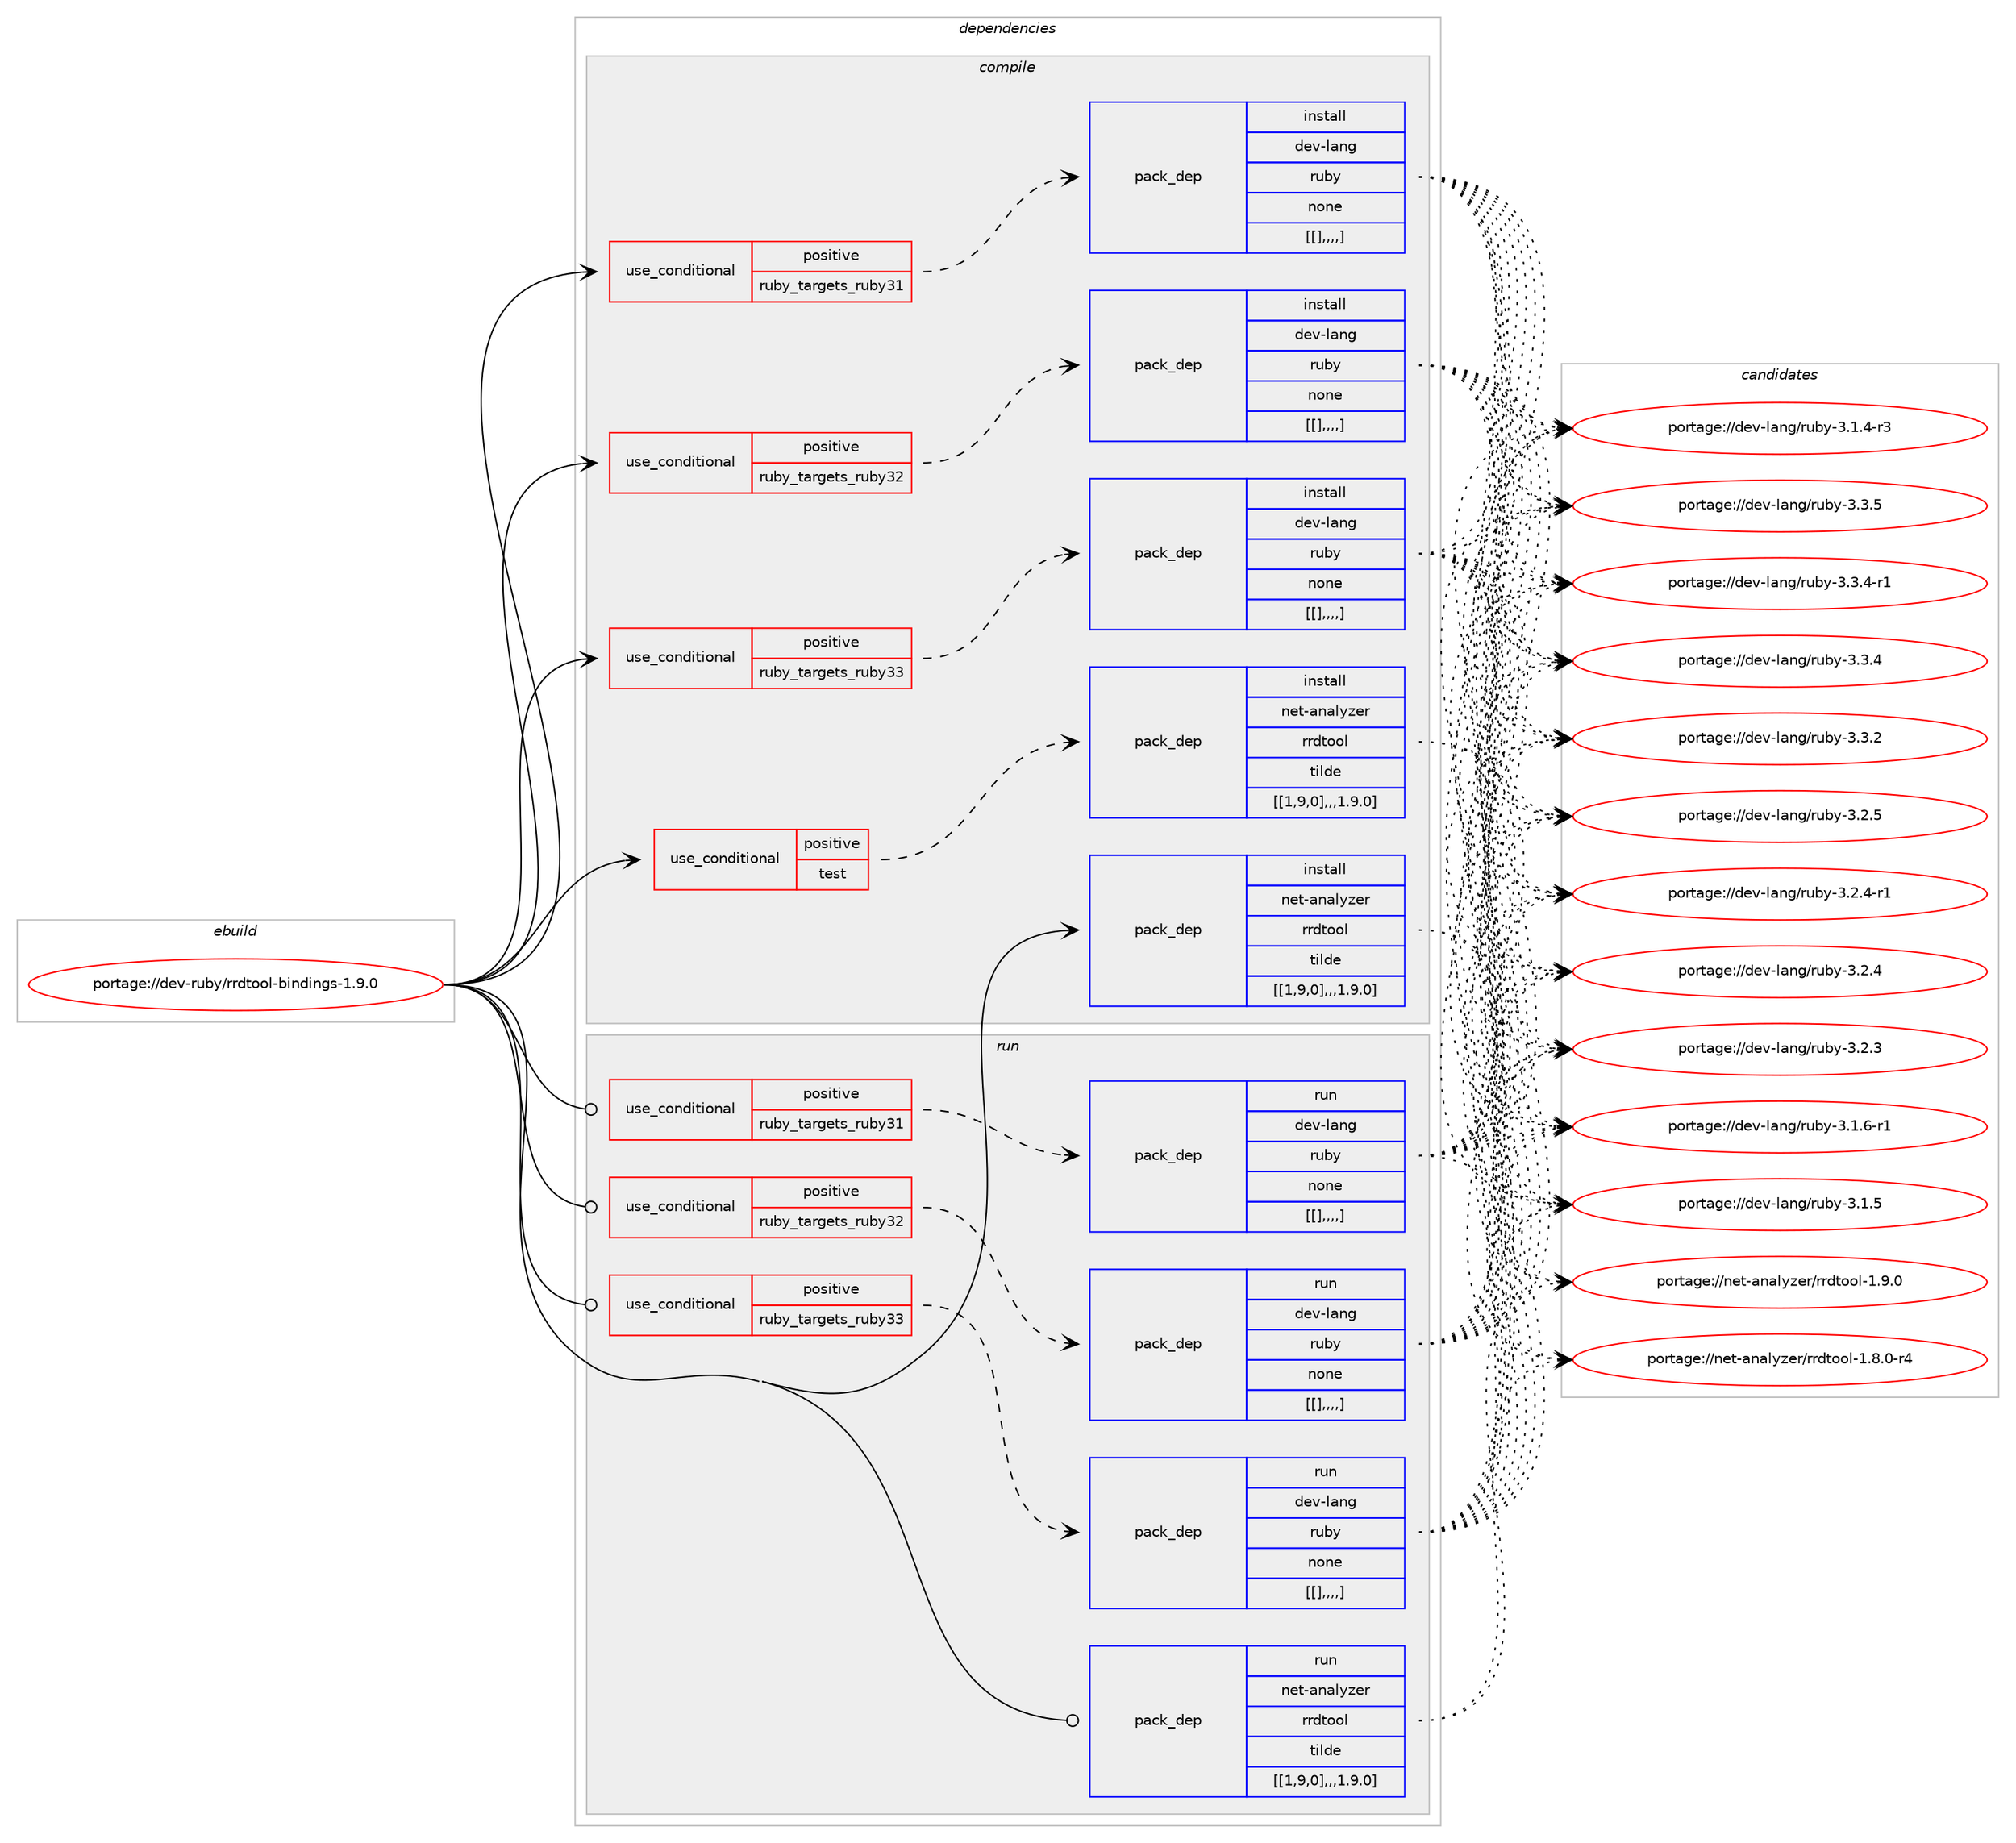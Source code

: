 digraph prolog {

# *************
# Graph options
# *************

newrank=true;
concentrate=true;
compound=true;
graph [rankdir=LR,fontname=Helvetica,fontsize=10,ranksep=1.5];#, ranksep=2.5, nodesep=0.2];
edge  [arrowhead=vee];
node  [fontname=Helvetica,fontsize=10];

# **********
# The ebuild
# **********

subgraph cluster_leftcol {
color=gray;
label=<<i>ebuild</i>>;
id [label="portage://dev-ruby/rrdtool-bindings-1.9.0", color=red, width=4, href="../dev-ruby/rrdtool-bindings-1.9.0.svg"];
}

# ****************
# The dependencies
# ****************

subgraph cluster_midcol {
color=gray;
label=<<i>dependencies</i>>;
subgraph cluster_compile {
fillcolor="#eeeeee";
style=filled;
label=<<i>compile</i>>;
subgraph cond56327 {
dependency202543 [label=<<TABLE BORDER="0" CELLBORDER="1" CELLSPACING="0" CELLPADDING="4"><TR><TD ROWSPAN="3" CELLPADDING="10">use_conditional</TD></TR><TR><TD>positive</TD></TR><TR><TD>ruby_targets_ruby31</TD></TR></TABLE>>, shape=none, color=red];
subgraph pack144860 {
dependency202544 [label=<<TABLE BORDER="0" CELLBORDER="1" CELLSPACING="0" CELLPADDING="4" WIDTH="220"><TR><TD ROWSPAN="6" CELLPADDING="30">pack_dep</TD></TR><TR><TD WIDTH="110">install</TD></TR><TR><TD>dev-lang</TD></TR><TR><TD>ruby</TD></TR><TR><TD>none</TD></TR><TR><TD>[[],,,,]</TD></TR></TABLE>>, shape=none, color=blue];
}
dependency202543:e -> dependency202544:w [weight=20,style="dashed",arrowhead="vee"];
}
id:e -> dependency202543:w [weight=20,style="solid",arrowhead="vee"];
subgraph cond56328 {
dependency202545 [label=<<TABLE BORDER="0" CELLBORDER="1" CELLSPACING="0" CELLPADDING="4"><TR><TD ROWSPAN="3" CELLPADDING="10">use_conditional</TD></TR><TR><TD>positive</TD></TR><TR><TD>ruby_targets_ruby32</TD></TR></TABLE>>, shape=none, color=red];
subgraph pack144861 {
dependency202546 [label=<<TABLE BORDER="0" CELLBORDER="1" CELLSPACING="0" CELLPADDING="4" WIDTH="220"><TR><TD ROWSPAN="6" CELLPADDING="30">pack_dep</TD></TR><TR><TD WIDTH="110">install</TD></TR><TR><TD>dev-lang</TD></TR><TR><TD>ruby</TD></TR><TR><TD>none</TD></TR><TR><TD>[[],,,,]</TD></TR></TABLE>>, shape=none, color=blue];
}
dependency202545:e -> dependency202546:w [weight=20,style="dashed",arrowhead="vee"];
}
id:e -> dependency202545:w [weight=20,style="solid",arrowhead="vee"];
subgraph cond56329 {
dependency202547 [label=<<TABLE BORDER="0" CELLBORDER="1" CELLSPACING="0" CELLPADDING="4"><TR><TD ROWSPAN="3" CELLPADDING="10">use_conditional</TD></TR><TR><TD>positive</TD></TR><TR><TD>ruby_targets_ruby33</TD></TR></TABLE>>, shape=none, color=red];
subgraph pack144862 {
dependency202548 [label=<<TABLE BORDER="0" CELLBORDER="1" CELLSPACING="0" CELLPADDING="4" WIDTH="220"><TR><TD ROWSPAN="6" CELLPADDING="30">pack_dep</TD></TR><TR><TD WIDTH="110">install</TD></TR><TR><TD>dev-lang</TD></TR><TR><TD>ruby</TD></TR><TR><TD>none</TD></TR><TR><TD>[[],,,,]</TD></TR></TABLE>>, shape=none, color=blue];
}
dependency202547:e -> dependency202548:w [weight=20,style="dashed",arrowhead="vee"];
}
id:e -> dependency202547:w [weight=20,style="solid",arrowhead="vee"];
subgraph cond56330 {
dependency202549 [label=<<TABLE BORDER="0" CELLBORDER="1" CELLSPACING="0" CELLPADDING="4"><TR><TD ROWSPAN="3" CELLPADDING="10">use_conditional</TD></TR><TR><TD>positive</TD></TR><TR><TD>test</TD></TR></TABLE>>, shape=none, color=red];
subgraph pack144863 {
dependency202550 [label=<<TABLE BORDER="0" CELLBORDER="1" CELLSPACING="0" CELLPADDING="4" WIDTH="220"><TR><TD ROWSPAN="6" CELLPADDING="30">pack_dep</TD></TR><TR><TD WIDTH="110">install</TD></TR><TR><TD>net-analyzer</TD></TR><TR><TD>rrdtool</TD></TR><TR><TD>tilde</TD></TR><TR><TD>[[1,9,0],,,1.9.0]</TD></TR></TABLE>>, shape=none, color=blue];
}
dependency202549:e -> dependency202550:w [weight=20,style="dashed",arrowhead="vee"];
}
id:e -> dependency202549:w [weight=20,style="solid",arrowhead="vee"];
subgraph pack144864 {
dependency202551 [label=<<TABLE BORDER="0" CELLBORDER="1" CELLSPACING="0" CELLPADDING="4" WIDTH="220"><TR><TD ROWSPAN="6" CELLPADDING="30">pack_dep</TD></TR><TR><TD WIDTH="110">install</TD></TR><TR><TD>net-analyzer</TD></TR><TR><TD>rrdtool</TD></TR><TR><TD>tilde</TD></TR><TR><TD>[[1,9,0],,,1.9.0]</TD></TR></TABLE>>, shape=none, color=blue];
}
id:e -> dependency202551:w [weight=20,style="solid",arrowhead="vee"];
}
subgraph cluster_compileandrun {
fillcolor="#eeeeee";
style=filled;
label=<<i>compile and run</i>>;
}
subgraph cluster_run {
fillcolor="#eeeeee";
style=filled;
label=<<i>run</i>>;
subgraph cond56331 {
dependency202552 [label=<<TABLE BORDER="0" CELLBORDER="1" CELLSPACING="0" CELLPADDING="4"><TR><TD ROWSPAN="3" CELLPADDING="10">use_conditional</TD></TR><TR><TD>positive</TD></TR><TR><TD>ruby_targets_ruby31</TD></TR></TABLE>>, shape=none, color=red];
subgraph pack144865 {
dependency202553 [label=<<TABLE BORDER="0" CELLBORDER="1" CELLSPACING="0" CELLPADDING="4" WIDTH="220"><TR><TD ROWSPAN="6" CELLPADDING="30">pack_dep</TD></TR><TR><TD WIDTH="110">run</TD></TR><TR><TD>dev-lang</TD></TR><TR><TD>ruby</TD></TR><TR><TD>none</TD></TR><TR><TD>[[],,,,]</TD></TR></TABLE>>, shape=none, color=blue];
}
dependency202552:e -> dependency202553:w [weight=20,style="dashed",arrowhead="vee"];
}
id:e -> dependency202552:w [weight=20,style="solid",arrowhead="odot"];
subgraph cond56332 {
dependency202554 [label=<<TABLE BORDER="0" CELLBORDER="1" CELLSPACING="0" CELLPADDING="4"><TR><TD ROWSPAN="3" CELLPADDING="10">use_conditional</TD></TR><TR><TD>positive</TD></TR><TR><TD>ruby_targets_ruby32</TD></TR></TABLE>>, shape=none, color=red];
subgraph pack144866 {
dependency202555 [label=<<TABLE BORDER="0" CELLBORDER="1" CELLSPACING="0" CELLPADDING="4" WIDTH="220"><TR><TD ROWSPAN="6" CELLPADDING="30">pack_dep</TD></TR><TR><TD WIDTH="110">run</TD></TR><TR><TD>dev-lang</TD></TR><TR><TD>ruby</TD></TR><TR><TD>none</TD></TR><TR><TD>[[],,,,]</TD></TR></TABLE>>, shape=none, color=blue];
}
dependency202554:e -> dependency202555:w [weight=20,style="dashed",arrowhead="vee"];
}
id:e -> dependency202554:w [weight=20,style="solid",arrowhead="odot"];
subgraph cond56333 {
dependency202556 [label=<<TABLE BORDER="0" CELLBORDER="1" CELLSPACING="0" CELLPADDING="4"><TR><TD ROWSPAN="3" CELLPADDING="10">use_conditional</TD></TR><TR><TD>positive</TD></TR><TR><TD>ruby_targets_ruby33</TD></TR></TABLE>>, shape=none, color=red];
subgraph pack144867 {
dependency202557 [label=<<TABLE BORDER="0" CELLBORDER="1" CELLSPACING="0" CELLPADDING="4" WIDTH="220"><TR><TD ROWSPAN="6" CELLPADDING="30">pack_dep</TD></TR><TR><TD WIDTH="110">run</TD></TR><TR><TD>dev-lang</TD></TR><TR><TD>ruby</TD></TR><TR><TD>none</TD></TR><TR><TD>[[],,,,]</TD></TR></TABLE>>, shape=none, color=blue];
}
dependency202556:e -> dependency202557:w [weight=20,style="dashed",arrowhead="vee"];
}
id:e -> dependency202556:w [weight=20,style="solid",arrowhead="odot"];
subgraph pack144868 {
dependency202558 [label=<<TABLE BORDER="0" CELLBORDER="1" CELLSPACING="0" CELLPADDING="4" WIDTH="220"><TR><TD ROWSPAN="6" CELLPADDING="30">pack_dep</TD></TR><TR><TD WIDTH="110">run</TD></TR><TR><TD>net-analyzer</TD></TR><TR><TD>rrdtool</TD></TR><TR><TD>tilde</TD></TR><TR><TD>[[1,9,0],,,1.9.0]</TD></TR></TABLE>>, shape=none, color=blue];
}
id:e -> dependency202558:w [weight=20,style="solid",arrowhead="odot"];
}
}

# **************
# The candidates
# **************

subgraph cluster_choices {
rank=same;
color=gray;
label=<<i>candidates</i>>;

subgraph choice144860 {
color=black;
nodesep=1;
choice10010111845108971101034711411798121455146514653 [label="portage://dev-lang/ruby-3.3.5", color=red, width=4,href="../dev-lang/ruby-3.3.5.svg"];
choice100101118451089711010347114117981214551465146524511449 [label="portage://dev-lang/ruby-3.3.4-r1", color=red, width=4,href="../dev-lang/ruby-3.3.4-r1.svg"];
choice10010111845108971101034711411798121455146514652 [label="portage://dev-lang/ruby-3.3.4", color=red, width=4,href="../dev-lang/ruby-3.3.4.svg"];
choice10010111845108971101034711411798121455146514650 [label="portage://dev-lang/ruby-3.3.2", color=red, width=4,href="../dev-lang/ruby-3.3.2.svg"];
choice10010111845108971101034711411798121455146504653 [label="portage://dev-lang/ruby-3.2.5", color=red, width=4,href="../dev-lang/ruby-3.2.5.svg"];
choice100101118451089711010347114117981214551465046524511449 [label="portage://dev-lang/ruby-3.2.4-r1", color=red, width=4,href="../dev-lang/ruby-3.2.4-r1.svg"];
choice10010111845108971101034711411798121455146504652 [label="portage://dev-lang/ruby-3.2.4", color=red, width=4,href="../dev-lang/ruby-3.2.4.svg"];
choice10010111845108971101034711411798121455146504651 [label="portage://dev-lang/ruby-3.2.3", color=red, width=4,href="../dev-lang/ruby-3.2.3.svg"];
choice100101118451089711010347114117981214551464946544511449 [label="portage://dev-lang/ruby-3.1.6-r1", color=red, width=4,href="../dev-lang/ruby-3.1.6-r1.svg"];
choice10010111845108971101034711411798121455146494653 [label="portage://dev-lang/ruby-3.1.5", color=red, width=4,href="../dev-lang/ruby-3.1.5.svg"];
choice100101118451089711010347114117981214551464946524511451 [label="portage://dev-lang/ruby-3.1.4-r3", color=red, width=4,href="../dev-lang/ruby-3.1.4-r3.svg"];
dependency202544:e -> choice10010111845108971101034711411798121455146514653:w [style=dotted,weight="100"];
dependency202544:e -> choice100101118451089711010347114117981214551465146524511449:w [style=dotted,weight="100"];
dependency202544:e -> choice10010111845108971101034711411798121455146514652:w [style=dotted,weight="100"];
dependency202544:e -> choice10010111845108971101034711411798121455146514650:w [style=dotted,weight="100"];
dependency202544:e -> choice10010111845108971101034711411798121455146504653:w [style=dotted,weight="100"];
dependency202544:e -> choice100101118451089711010347114117981214551465046524511449:w [style=dotted,weight="100"];
dependency202544:e -> choice10010111845108971101034711411798121455146504652:w [style=dotted,weight="100"];
dependency202544:e -> choice10010111845108971101034711411798121455146504651:w [style=dotted,weight="100"];
dependency202544:e -> choice100101118451089711010347114117981214551464946544511449:w [style=dotted,weight="100"];
dependency202544:e -> choice10010111845108971101034711411798121455146494653:w [style=dotted,weight="100"];
dependency202544:e -> choice100101118451089711010347114117981214551464946524511451:w [style=dotted,weight="100"];
}
subgraph choice144861 {
color=black;
nodesep=1;
choice10010111845108971101034711411798121455146514653 [label="portage://dev-lang/ruby-3.3.5", color=red, width=4,href="../dev-lang/ruby-3.3.5.svg"];
choice100101118451089711010347114117981214551465146524511449 [label="portage://dev-lang/ruby-3.3.4-r1", color=red, width=4,href="../dev-lang/ruby-3.3.4-r1.svg"];
choice10010111845108971101034711411798121455146514652 [label="portage://dev-lang/ruby-3.3.4", color=red, width=4,href="../dev-lang/ruby-3.3.4.svg"];
choice10010111845108971101034711411798121455146514650 [label="portage://dev-lang/ruby-3.3.2", color=red, width=4,href="../dev-lang/ruby-3.3.2.svg"];
choice10010111845108971101034711411798121455146504653 [label="portage://dev-lang/ruby-3.2.5", color=red, width=4,href="../dev-lang/ruby-3.2.5.svg"];
choice100101118451089711010347114117981214551465046524511449 [label="portage://dev-lang/ruby-3.2.4-r1", color=red, width=4,href="../dev-lang/ruby-3.2.4-r1.svg"];
choice10010111845108971101034711411798121455146504652 [label="portage://dev-lang/ruby-3.2.4", color=red, width=4,href="../dev-lang/ruby-3.2.4.svg"];
choice10010111845108971101034711411798121455146504651 [label="portage://dev-lang/ruby-3.2.3", color=red, width=4,href="../dev-lang/ruby-3.2.3.svg"];
choice100101118451089711010347114117981214551464946544511449 [label="portage://dev-lang/ruby-3.1.6-r1", color=red, width=4,href="../dev-lang/ruby-3.1.6-r1.svg"];
choice10010111845108971101034711411798121455146494653 [label="portage://dev-lang/ruby-3.1.5", color=red, width=4,href="../dev-lang/ruby-3.1.5.svg"];
choice100101118451089711010347114117981214551464946524511451 [label="portage://dev-lang/ruby-3.1.4-r3", color=red, width=4,href="../dev-lang/ruby-3.1.4-r3.svg"];
dependency202546:e -> choice10010111845108971101034711411798121455146514653:w [style=dotted,weight="100"];
dependency202546:e -> choice100101118451089711010347114117981214551465146524511449:w [style=dotted,weight="100"];
dependency202546:e -> choice10010111845108971101034711411798121455146514652:w [style=dotted,weight="100"];
dependency202546:e -> choice10010111845108971101034711411798121455146514650:w [style=dotted,weight="100"];
dependency202546:e -> choice10010111845108971101034711411798121455146504653:w [style=dotted,weight="100"];
dependency202546:e -> choice100101118451089711010347114117981214551465046524511449:w [style=dotted,weight="100"];
dependency202546:e -> choice10010111845108971101034711411798121455146504652:w [style=dotted,weight="100"];
dependency202546:e -> choice10010111845108971101034711411798121455146504651:w [style=dotted,weight="100"];
dependency202546:e -> choice100101118451089711010347114117981214551464946544511449:w [style=dotted,weight="100"];
dependency202546:e -> choice10010111845108971101034711411798121455146494653:w [style=dotted,weight="100"];
dependency202546:e -> choice100101118451089711010347114117981214551464946524511451:w [style=dotted,weight="100"];
}
subgraph choice144862 {
color=black;
nodesep=1;
choice10010111845108971101034711411798121455146514653 [label="portage://dev-lang/ruby-3.3.5", color=red, width=4,href="../dev-lang/ruby-3.3.5.svg"];
choice100101118451089711010347114117981214551465146524511449 [label="portage://dev-lang/ruby-3.3.4-r1", color=red, width=4,href="../dev-lang/ruby-3.3.4-r1.svg"];
choice10010111845108971101034711411798121455146514652 [label="portage://dev-lang/ruby-3.3.4", color=red, width=4,href="../dev-lang/ruby-3.3.4.svg"];
choice10010111845108971101034711411798121455146514650 [label="portage://dev-lang/ruby-3.3.2", color=red, width=4,href="../dev-lang/ruby-3.3.2.svg"];
choice10010111845108971101034711411798121455146504653 [label="portage://dev-lang/ruby-3.2.5", color=red, width=4,href="../dev-lang/ruby-3.2.5.svg"];
choice100101118451089711010347114117981214551465046524511449 [label="portage://dev-lang/ruby-3.2.4-r1", color=red, width=4,href="../dev-lang/ruby-3.2.4-r1.svg"];
choice10010111845108971101034711411798121455146504652 [label="portage://dev-lang/ruby-3.2.4", color=red, width=4,href="../dev-lang/ruby-3.2.4.svg"];
choice10010111845108971101034711411798121455146504651 [label="portage://dev-lang/ruby-3.2.3", color=red, width=4,href="../dev-lang/ruby-3.2.3.svg"];
choice100101118451089711010347114117981214551464946544511449 [label="portage://dev-lang/ruby-3.1.6-r1", color=red, width=4,href="../dev-lang/ruby-3.1.6-r1.svg"];
choice10010111845108971101034711411798121455146494653 [label="portage://dev-lang/ruby-3.1.5", color=red, width=4,href="../dev-lang/ruby-3.1.5.svg"];
choice100101118451089711010347114117981214551464946524511451 [label="portage://dev-lang/ruby-3.1.4-r3", color=red, width=4,href="../dev-lang/ruby-3.1.4-r3.svg"];
dependency202548:e -> choice10010111845108971101034711411798121455146514653:w [style=dotted,weight="100"];
dependency202548:e -> choice100101118451089711010347114117981214551465146524511449:w [style=dotted,weight="100"];
dependency202548:e -> choice10010111845108971101034711411798121455146514652:w [style=dotted,weight="100"];
dependency202548:e -> choice10010111845108971101034711411798121455146514650:w [style=dotted,weight="100"];
dependency202548:e -> choice10010111845108971101034711411798121455146504653:w [style=dotted,weight="100"];
dependency202548:e -> choice100101118451089711010347114117981214551465046524511449:w [style=dotted,weight="100"];
dependency202548:e -> choice10010111845108971101034711411798121455146504652:w [style=dotted,weight="100"];
dependency202548:e -> choice10010111845108971101034711411798121455146504651:w [style=dotted,weight="100"];
dependency202548:e -> choice100101118451089711010347114117981214551464946544511449:w [style=dotted,weight="100"];
dependency202548:e -> choice10010111845108971101034711411798121455146494653:w [style=dotted,weight="100"];
dependency202548:e -> choice100101118451089711010347114117981214551464946524511451:w [style=dotted,weight="100"];
}
subgraph choice144863 {
color=black;
nodesep=1;
choice11010111645971109710812112210111447114114100116111111108454946574648 [label="portage://net-analyzer/rrdtool-1.9.0", color=red, width=4,href="../net-analyzer/rrdtool-1.9.0.svg"];
choice110101116459711097108121122101114471141141001161111111084549465646484511452 [label="portage://net-analyzer/rrdtool-1.8.0-r4", color=red, width=4,href="../net-analyzer/rrdtool-1.8.0-r4.svg"];
dependency202550:e -> choice11010111645971109710812112210111447114114100116111111108454946574648:w [style=dotted,weight="100"];
dependency202550:e -> choice110101116459711097108121122101114471141141001161111111084549465646484511452:w [style=dotted,weight="100"];
}
subgraph choice144864 {
color=black;
nodesep=1;
choice11010111645971109710812112210111447114114100116111111108454946574648 [label="portage://net-analyzer/rrdtool-1.9.0", color=red, width=4,href="../net-analyzer/rrdtool-1.9.0.svg"];
choice110101116459711097108121122101114471141141001161111111084549465646484511452 [label="portage://net-analyzer/rrdtool-1.8.0-r4", color=red, width=4,href="../net-analyzer/rrdtool-1.8.0-r4.svg"];
dependency202551:e -> choice11010111645971109710812112210111447114114100116111111108454946574648:w [style=dotted,weight="100"];
dependency202551:e -> choice110101116459711097108121122101114471141141001161111111084549465646484511452:w [style=dotted,weight="100"];
}
subgraph choice144865 {
color=black;
nodesep=1;
choice10010111845108971101034711411798121455146514653 [label="portage://dev-lang/ruby-3.3.5", color=red, width=4,href="../dev-lang/ruby-3.3.5.svg"];
choice100101118451089711010347114117981214551465146524511449 [label="portage://dev-lang/ruby-3.3.4-r1", color=red, width=4,href="../dev-lang/ruby-3.3.4-r1.svg"];
choice10010111845108971101034711411798121455146514652 [label="portage://dev-lang/ruby-3.3.4", color=red, width=4,href="../dev-lang/ruby-3.3.4.svg"];
choice10010111845108971101034711411798121455146514650 [label="portage://dev-lang/ruby-3.3.2", color=red, width=4,href="../dev-lang/ruby-3.3.2.svg"];
choice10010111845108971101034711411798121455146504653 [label="portage://dev-lang/ruby-3.2.5", color=red, width=4,href="../dev-lang/ruby-3.2.5.svg"];
choice100101118451089711010347114117981214551465046524511449 [label="portage://dev-lang/ruby-3.2.4-r1", color=red, width=4,href="../dev-lang/ruby-3.2.4-r1.svg"];
choice10010111845108971101034711411798121455146504652 [label="portage://dev-lang/ruby-3.2.4", color=red, width=4,href="../dev-lang/ruby-3.2.4.svg"];
choice10010111845108971101034711411798121455146504651 [label="portage://dev-lang/ruby-3.2.3", color=red, width=4,href="../dev-lang/ruby-3.2.3.svg"];
choice100101118451089711010347114117981214551464946544511449 [label="portage://dev-lang/ruby-3.1.6-r1", color=red, width=4,href="../dev-lang/ruby-3.1.6-r1.svg"];
choice10010111845108971101034711411798121455146494653 [label="portage://dev-lang/ruby-3.1.5", color=red, width=4,href="../dev-lang/ruby-3.1.5.svg"];
choice100101118451089711010347114117981214551464946524511451 [label="portage://dev-lang/ruby-3.1.4-r3", color=red, width=4,href="../dev-lang/ruby-3.1.4-r3.svg"];
dependency202553:e -> choice10010111845108971101034711411798121455146514653:w [style=dotted,weight="100"];
dependency202553:e -> choice100101118451089711010347114117981214551465146524511449:w [style=dotted,weight="100"];
dependency202553:e -> choice10010111845108971101034711411798121455146514652:w [style=dotted,weight="100"];
dependency202553:e -> choice10010111845108971101034711411798121455146514650:w [style=dotted,weight="100"];
dependency202553:e -> choice10010111845108971101034711411798121455146504653:w [style=dotted,weight="100"];
dependency202553:e -> choice100101118451089711010347114117981214551465046524511449:w [style=dotted,weight="100"];
dependency202553:e -> choice10010111845108971101034711411798121455146504652:w [style=dotted,weight="100"];
dependency202553:e -> choice10010111845108971101034711411798121455146504651:w [style=dotted,weight="100"];
dependency202553:e -> choice100101118451089711010347114117981214551464946544511449:w [style=dotted,weight="100"];
dependency202553:e -> choice10010111845108971101034711411798121455146494653:w [style=dotted,weight="100"];
dependency202553:e -> choice100101118451089711010347114117981214551464946524511451:w [style=dotted,weight="100"];
}
subgraph choice144866 {
color=black;
nodesep=1;
choice10010111845108971101034711411798121455146514653 [label="portage://dev-lang/ruby-3.3.5", color=red, width=4,href="../dev-lang/ruby-3.3.5.svg"];
choice100101118451089711010347114117981214551465146524511449 [label="portage://dev-lang/ruby-3.3.4-r1", color=red, width=4,href="../dev-lang/ruby-3.3.4-r1.svg"];
choice10010111845108971101034711411798121455146514652 [label="portage://dev-lang/ruby-3.3.4", color=red, width=4,href="../dev-lang/ruby-3.3.4.svg"];
choice10010111845108971101034711411798121455146514650 [label="portage://dev-lang/ruby-3.3.2", color=red, width=4,href="../dev-lang/ruby-3.3.2.svg"];
choice10010111845108971101034711411798121455146504653 [label="portage://dev-lang/ruby-3.2.5", color=red, width=4,href="../dev-lang/ruby-3.2.5.svg"];
choice100101118451089711010347114117981214551465046524511449 [label="portage://dev-lang/ruby-3.2.4-r1", color=red, width=4,href="../dev-lang/ruby-3.2.4-r1.svg"];
choice10010111845108971101034711411798121455146504652 [label="portage://dev-lang/ruby-3.2.4", color=red, width=4,href="../dev-lang/ruby-3.2.4.svg"];
choice10010111845108971101034711411798121455146504651 [label="portage://dev-lang/ruby-3.2.3", color=red, width=4,href="../dev-lang/ruby-3.2.3.svg"];
choice100101118451089711010347114117981214551464946544511449 [label="portage://dev-lang/ruby-3.1.6-r1", color=red, width=4,href="../dev-lang/ruby-3.1.6-r1.svg"];
choice10010111845108971101034711411798121455146494653 [label="portage://dev-lang/ruby-3.1.5", color=red, width=4,href="../dev-lang/ruby-3.1.5.svg"];
choice100101118451089711010347114117981214551464946524511451 [label="portage://dev-lang/ruby-3.1.4-r3", color=red, width=4,href="../dev-lang/ruby-3.1.4-r3.svg"];
dependency202555:e -> choice10010111845108971101034711411798121455146514653:w [style=dotted,weight="100"];
dependency202555:e -> choice100101118451089711010347114117981214551465146524511449:w [style=dotted,weight="100"];
dependency202555:e -> choice10010111845108971101034711411798121455146514652:w [style=dotted,weight="100"];
dependency202555:e -> choice10010111845108971101034711411798121455146514650:w [style=dotted,weight="100"];
dependency202555:e -> choice10010111845108971101034711411798121455146504653:w [style=dotted,weight="100"];
dependency202555:e -> choice100101118451089711010347114117981214551465046524511449:w [style=dotted,weight="100"];
dependency202555:e -> choice10010111845108971101034711411798121455146504652:w [style=dotted,weight="100"];
dependency202555:e -> choice10010111845108971101034711411798121455146504651:w [style=dotted,weight="100"];
dependency202555:e -> choice100101118451089711010347114117981214551464946544511449:w [style=dotted,weight="100"];
dependency202555:e -> choice10010111845108971101034711411798121455146494653:w [style=dotted,weight="100"];
dependency202555:e -> choice100101118451089711010347114117981214551464946524511451:w [style=dotted,weight="100"];
}
subgraph choice144867 {
color=black;
nodesep=1;
choice10010111845108971101034711411798121455146514653 [label="portage://dev-lang/ruby-3.3.5", color=red, width=4,href="../dev-lang/ruby-3.3.5.svg"];
choice100101118451089711010347114117981214551465146524511449 [label="portage://dev-lang/ruby-3.3.4-r1", color=red, width=4,href="../dev-lang/ruby-3.3.4-r1.svg"];
choice10010111845108971101034711411798121455146514652 [label="portage://dev-lang/ruby-3.3.4", color=red, width=4,href="../dev-lang/ruby-3.3.4.svg"];
choice10010111845108971101034711411798121455146514650 [label="portage://dev-lang/ruby-3.3.2", color=red, width=4,href="../dev-lang/ruby-3.3.2.svg"];
choice10010111845108971101034711411798121455146504653 [label="portage://dev-lang/ruby-3.2.5", color=red, width=4,href="../dev-lang/ruby-3.2.5.svg"];
choice100101118451089711010347114117981214551465046524511449 [label="portage://dev-lang/ruby-3.2.4-r1", color=red, width=4,href="../dev-lang/ruby-3.2.4-r1.svg"];
choice10010111845108971101034711411798121455146504652 [label="portage://dev-lang/ruby-3.2.4", color=red, width=4,href="../dev-lang/ruby-3.2.4.svg"];
choice10010111845108971101034711411798121455146504651 [label="portage://dev-lang/ruby-3.2.3", color=red, width=4,href="../dev-lang/ruby-3.2.3.svg"];
choice100101118451089711010347114117981214551464946544511449 [label="portage://dev-lang/ruby-3.1.6-r1", color=red, width=4,href="../dev-lang/ruby-3.1.6-r1.svg"];
choice10010111845108971101034711411798121455146494653 [label="portage://dev-lang/ruby-3.1.5", color=red, width=4,href="../dev-lang/ruby-3.1.5.svg"];
choice100101118451089711010347114117981214551464946524511451 [label="portage://dev-lang/ruby-3.1.4-r3", color=red, width=4,href="../dev-lang/ruby-3.1.4-r3.svg"];
dependency202557:e -> choice10010111845108971101034711411798121455146514653:w [style=dotted,weight="100"];
dependency202557:e -> choice100101118451089711010347114117981214551465146524511449:w [style=dotted,weight="100"];
dependency202557:e -> choice10010111845108971101034711411798121455146514652:w [style=dotted,weight="100"];
dependency202557:e -> choice10010111845108971101034711411798121455146514650:w [style=dotted,weight="100"];
dependency202557:e -> choice10010111845108971101034711411798121455146504653:w [style=dotted,weight="100"];
dependency202557:e -> choice100101118451089711010347114117981214551465046524511449:w [style=dotted,weight="100"];
dependency202557:e -> choice10010111845108971101034711411798121455146504652:w [style=dotted,weight="100"];
dependency202557:e -> choice10010111845108971101034711411798121455146504651:w [style=dotted,weight="100"];
dependency202557:e -> choice100101118451089711010347114117981214551464946544511449:w [style=dotted,weight="100"];
dependency202557:e -> choice10010111845108971101034711411798121455146494653:w [style=dotted,weight="100"];
dependency202557:e -> choice100101118451089711010347114117981214551464946524511451:w [style=dotted,weight="100"];
}
subgraph choice144868 {
color=black;
nodesep=1;
choice11010111645971109710812112210111447114114100116111111108454946574648 [label="portage://net-analyzer/rrdtool-1.9.0", color=red, width=4,href="../net-analyzer/rrdtool-1.9.0.svg"];
choice110101116459711097108121122101114471141141001161111111084549465646484511452 [label="portage://net-analyzer/rrdtool-1.8.0-r4", color=red, width=4,href="../net-analyzer/rrdtool-1.8.0-r4.svg"];
dependency202558:e -> choice11010111645971109710812112210111447114114100116111111108454946574648:w [style=dotted,weight="100"];
dependency202558:e -> choice110101116459711097108121122101114471141141001161111111084549465646484511452:w [style=dotted,weight="100"];
}
}

}
